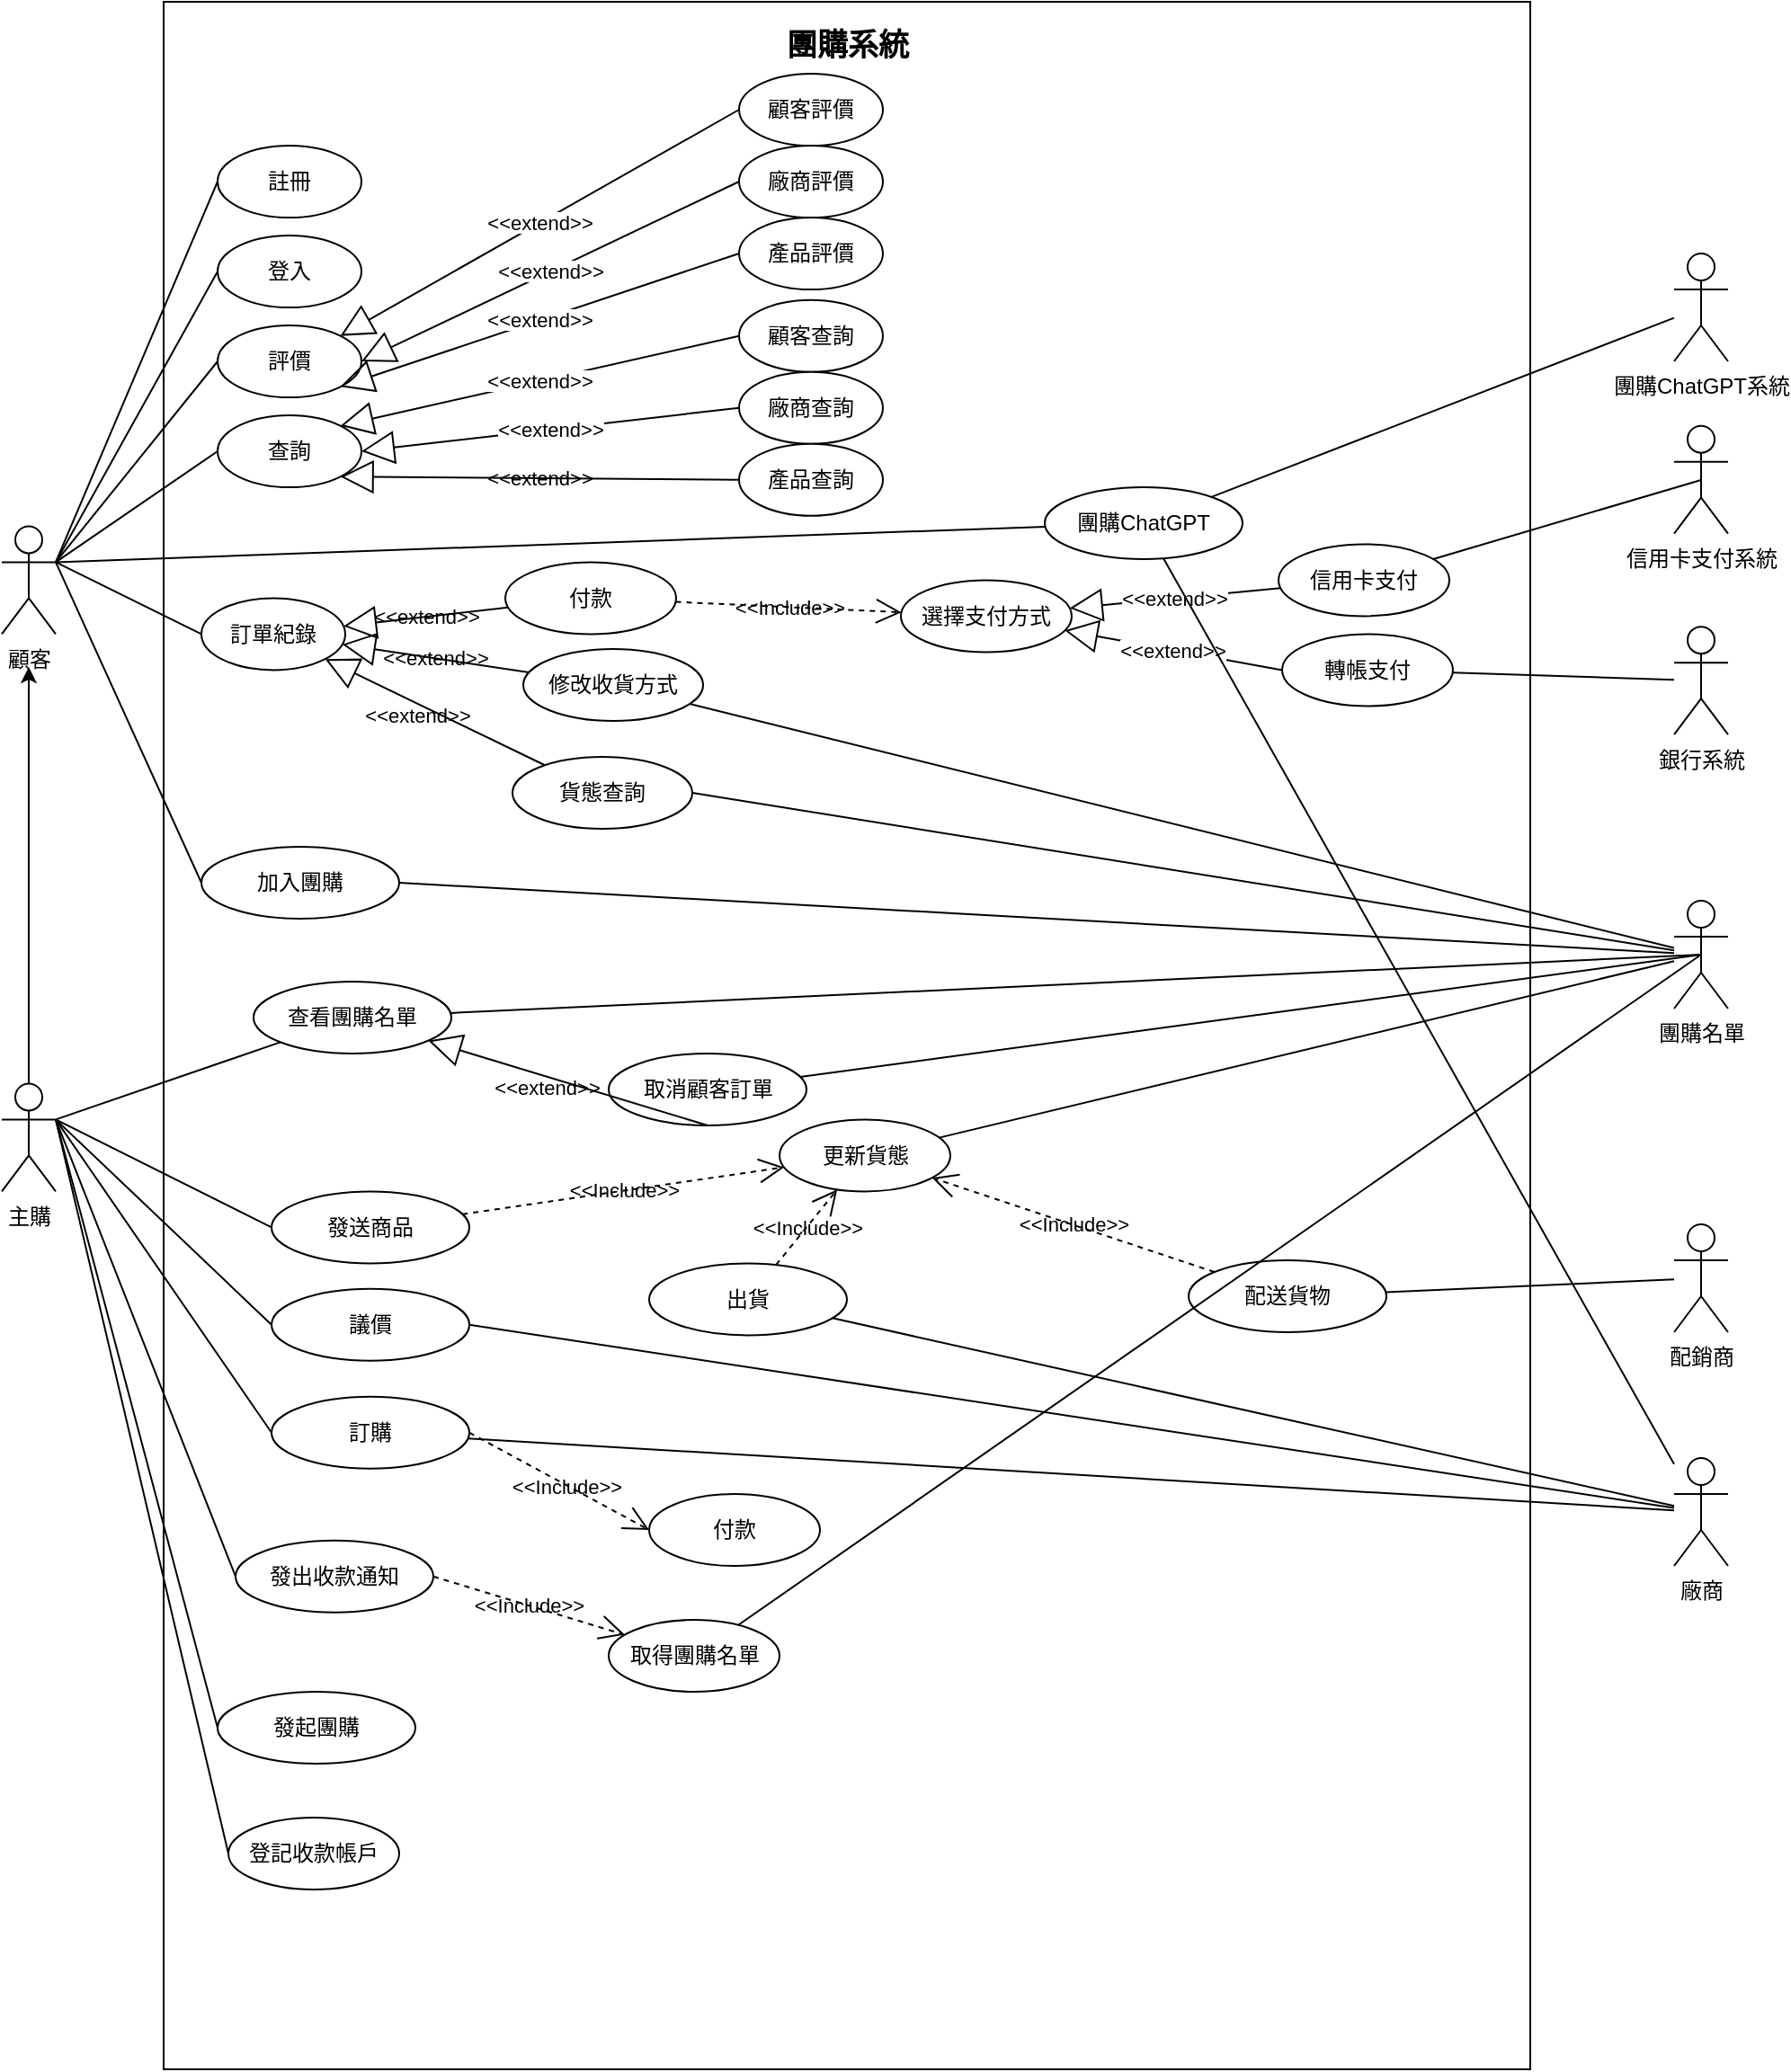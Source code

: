 <mxfile version="22.0.2" type="github">
  <diagram name="第 1 页" id="-ltAU7qZAbOefrUTDTnM">
    <mxGraphModel dx="695" dy="691" grid="1" gridSize="10" guides="1" tooltips="1" connect="1" arrows="1" fold="1" page="1" pageScale="1" pageWidth="827" pageHeight="1169" background="#FFFFFF" math="0" shadow="0">
      <root>
        <mxCell id="0" />
        <mxCell id="1" parent="0" />
        <mxCell id="23oSz3EyL7wXVmBEdO4Q-10" value="" style="rounded=0;whiteSpace=wrap;html=1;fillColor=none;" vertex="1" parent="1">
          <mxGeometry x="120" width="760" height="1150" as="geometry" />
        </mxCell>
        <mxCell id="TU4aSk22JaYozT5Npltr-1" value="顧客" style="shape=umlActor;verticalLabelPosition=bottom;verticalAlign=top;html=1;outlineConnect=0;labelBackgroundColor=none;rounded=1;" parent="1" vertex="1">
          <mxGeometry x="30" y="291.72" width="30" height="60" as="geometry" />
        </mxCell>
        <mxCell id="TU4aSk22JaYozT5Npltr-35" style="edgeStyle=orthogonalEdgeStyle;rounded=1;orthogonalLoop=1;jettySize=auto;html=1;labelBackgroundColor=none;fontColor=default;" parent="1" source="TU4aSk22JaYozT5Npltr-4" edge="1">
          <mxGeometry relative="1" as="geometry">
            <mxPoint x="45" y="370" as="targetPoint" />
          </mxGeometry>
        </mxCell>
        <mxCell id="TU4aSk22JaYozT5Npltr-4" value="主購" style="shape=umlActor;verticalLabelPosition=bottom;verticalAlign=top;html=1;outlineConnect=0;labelBackgroundColor=none;rounded=1;" parent="1" vertex="1">
          <mxGeometry x="30" y="601.72" width="30" height="60" as="geometry" />
        </mxCell>
        <mxCell id="TU4aSk22JaYozT5Npltr-7" value="廠商" style="shape=umlActor;verticalLabelPosition=bottom;verticalAlign=top;html=1;outlineConnect=0;labelBackgroundColor=none;rounded=1;" parent="1" vertex="1">
          <mxGeometry x="960" y="810" width="30" height="60" as="geometry" />
        </mxCell>
        <mxCell id="TU4aSk22JaYozT5Npltr-9" value="配銷商" style="shape=umlActor;verticalLabelPosition=bottom;verticalAlign=top;html=1;outlineConnect=0;labelBackgroundColor=none;rounded=1;" parent="1" vertex="1">
          <mxGeometry x="960" y="680" width="30" height="60" as="geometry" />
        </mxCell>
        <mxCell id="TU4aSk22JaYozT5Npltr-10" value="團購ChatGPT系統" style="shape=umlActor;verticalLabelPosition=bottom;verticalAlign=top;html=1;outlineConnect=0;labelBackgroundColor=none;rounded=1;" parent="1" vertex="1">
          <mxGeometry x="960" y="140" width="30" height="60" as="geometry" />
        </mxCell>
        <mxCell id="TU4aSk22JaYozT5Npltr-18" value="評價" style="ellipse;whiteSpace=wrap;html=1;labelBackgroundColor=none;rounded=1;" parent="1" vertex="1">
          <mxGeometry x="150" y="180" width="80" height="40" as="geometry" />
        </mxCell>
        <mxCell id="TU4aSk22JaYozT5Npltr-19" value="顧客評價" style="ellipse;whiteSpace=wrap;html=1;labelBackgroundColor=none;rounded=1;" parent="1" vertex="1">
          <mxGeometry x="440" y="40" width="80" height="40" as="geometry" />
        </mxCell>
        <mxCell id="TU4aSk22JaYozT5Npltr-20" value="廠商評價" style="ellipse;whiteSpace=wrap;html=1;labelBackgroundColor=none;rounded=1;" parent="1" vertex="1">
          <mxGeometry x="440" y="80" width="80" height="40" as="geometry" />
        </mxCell>
        <mxCell id="TU4aSk22JaYozT5Npltr-21" value="產品評價" style="ellipse;whiteSpace=wrap;html=1;labelBackgroundColor=none;rounded=1;" parent="1" vertex="1">
          <mxGeometry x="440" y="120" width="80" height="40" as="geometry" />
        </mxCell>
        <mxCell id="TU4aSk22JaYozT5Npltr-28" value="&lt;span style=&quot;color: rgb(0, 0, 0); font-family: Helvetica; font-size: 11px; font-style: normal; font-variant-ligatures: normal; font-variant-caps: normal; font-weight: 400; letter-spacing: normal; orphans: 2; text-align: center; text-indent: 0px; text-transform: none; widows: 2; word-spacing: 0px; -webkit-text-stroke-width: 0px; background-color: rgb(255, 255, 255); text-decoration-thickness: initial; text-decoration-style: initial; text-decoration-color: initial; float: none; display: inline !important;&quot;&gt;&amp;lt;&amp;lt;extend&amp;gt;&amp;gt;&lt;/span&gt;" style="endArrow=block;endSize=16;endFill=0;html=1;rounded=1;exitX=0;exitY=0.5;exitDx=0;exitDy=0;entryX=1;entryY=0;entryDx=0;entryDy=0;labelBackgroundColor=none;fontColor=default;" parent="1" source="TU4aSk22JaYozT5Npltr-19" target="TU4aSk22JaYozT5Npltr-18" edge="1">
          <mxGeometry width="160" relative="1" as="geometry">
            <mxPoint x="380" y="405.86" as="sourcePoint" />
            <mxPoint x="540" y="405.86" as="targetPoint" />
          </mxGeometry>
        </mxCell>
        <mxCell id="TU4aSk22JaYozT5Npltr-29" value="&lt;span style=&quot;color: rgb(0, 0, 0); font-family: Helvetica; font-size: 11px; font-style: normal; font-variant-ligatures: normal; font-variant-caps: normal; font-weight: 400; letter-spacing: normal; orphans: 2; text-align: center; text-indent: 0px; text-transform: none; widows: 2; word-spacing: 0px; -webkit-text-stroke-width: 0px; background-color: rgb(255, 255, 255); text-decoration-thickness: initial; text-decoration-style: initial; text-decoration-color: initial; float: none; display: inline !important;&quot;&gt;&amp;lt;&amp;lt;extend&amp;gt;&amp;gt;&lt;/span&gt;" style="endArrow=block;endSize=16;endFill=0;html=1;rounded=1;exitX=0;exitY=0.5;exitDx=0;exitDy=0;entryX=1;entryY=0.5;entryDx=0;entryDy=0;labelBackgroundColor=none;fontColor=default;" parent="1" source="TU4aSk22JaYozT5Npltr-20" target="TU4aSk22JaYozT5Npltr-18" edge="1">
          <mxGeometry width="160" relative="1" as="geometry">
            <mxPoint x="380" y="405.86" as="sourcePoint" />
            <mxPoint x="540" y="405.86" as="targetPoint" />
          </mxGeometry>
        </mxCell>
        <mxCell id="TU4aSk22JaYozT5Npltr-30" value="&lt;span style=&quot;color: rgb(0, 0, 0); font-family: Helvetica; font-size: 11px; font-style: normal; font-variant-ligatures: normal; font-variant-caps: normal; font-weight: 400; letter-spacing: normal; orphans: 2; text-align: center; text-indent: 0px; text-transform: none; widows: 2; word-spacing: 0px; -webkit-text-stroke-width: 0px; background-color: rgb(255, 255, 255); text-decoration-thickness: initial; text-decoration-style: initial; text-decoration-color: initial; float: none; display: inline !important;&quot;&gt;&amp;lt;&amp;lt;extend&amp;gt;&amp;gt;&lt;/span&gt;" style="endArrow=block;endSize=16;endFill=0;html=1;rounded=1;exitX=0;exitY=0.5;exitDx=0;exitDy=0;entryX=1;entryY=1;entryDx=0;entryDy=0;labelBackgroundColor=none;fontColor=default;" parent="1" source="TU4aSk22JaYozT5Npltr-21" target="TU4aSk22JaYozT5Npltr-18" edge="1">
          <mxGeometry width="160" relative="1" as="geometry">
            <mxPoint x="380" y="405.86" as="sourcePoint" />
            <mxPoint x="540" y="405.86" as="targetPoint" />
          </mxGeometry>
        </mxCell>
        <mxCell id="TU4aSk22JaYozT5Npltr-36" value="" style="endArrow=none;html=1;rounded=1;entryX=0;entryY=0.5;entryDx=0;entryDy=0;exitX=1;exitY=0.333;exitDx=0;exitDy=0;exitPerimeter=0;labelBackgroundColor=none;fontColor=default;" parent="1" source="TU4aSk22JaYozT5Npltr-1" target="TU4aSk22JaYozT5Npltr-18" edge="1">
          <mxGeometry width="50" height="50" relative="1" as="geometry">
            <mxPoint x="140" y="315.86" as="sourcePoint" />
            <mxPoint x="470" y="295.86" as="targetPoint" />
          </mxGeometry>
        </mxCell>
        <mxCell id="TU4aSk22JaYozT5Npltr-38" value="註冊" style="ellipse;whiteSpace=wrap;html=1;labelBackgroundColor=none;rounded=1;" parent="1" vertex="1">
          <mxGeometry x="150" y="80.0" width="80" height="40" as="geometry" />
        </mxCell>
        <mxCell id="TU4aSk22JaYozT5Npltr-39" value="登入" style="ellipse;whiteSpace=wrap;html=1;labelBackgroundColor=none;rounded=1;" parent="1" vertex="1">
          <mxGeometry x="150" y="130" width="80" height="40" as="geometry" />
        </mxCell>
        <mxCell id="TU4aSk22JaYozT5Npltr-40" value="" style="endArrow=none;html=1;rounded=1;entryX=0;entryY=0.5;entryDx=0;entryDy=0;exitX=1;exitY=0.333;exitDx=0;exitDy=0;exitPerimeter=0;labelBackgroundColor=none;fontColor=default;" parent="1" source="TU4aSk22JaYozT5Npltr-1" target="TU4aSk22JaYozT5Npltr-39" edge="1">
          <mxGeometry width="50" height="50" relative="1" as="geometry">
            <mxPoint x="420" y="305.86" as="sourcePoint" />
            <mxPoint x="470" y="255.86" as="targetPoint" />
          </mxGeometry>
        </mxCell>
        <mxCell id="TU4aSk22JaYozT5Npltr-41" value="" style="endArrow=none;html=1;rounded=1;entryX=0;entryY=0.5;entryDx=0;entryDy=0;labelBackgroundColor=none;fontColor=default;" parent="1" target="TU4aSk22JaYozT5Npltr-38" edge="1">
          <mxGeometry width="50" height="50" relative="1" as="geometry">
            <mxPoint x="60" y="311.72" as="sourcePoint" />
            <mxPoint x="81.716" y="225.862" as="targetPoint" />
          </mxGeometry>
        </mxCell>
        <mxCell id="TU4aSk22JaYozT5Npltr-43" value="查詢" style="ellipse;whiteSpace=wrap;html=1;labelBackgroundColor=none;rounded=1;" parent="1" vertex="1">
          <mxGeometry x="150" y="230" width="80" height="40" as="geometry" />
        </mxCell>
        <mxCell id="TU4aSk22JaYozT5Npltr-44" value="顧客查詢" style="ellipse;whiteSpace=wrap;html=1;labelBackgroundColor=none;rounded=1;" parent="1" vertex="1">
          <mxGeometry x="440" y="165.86" width="80" height="40" as="geometry" />
        </mxCell>
        <mxCell id="TU4aSk22JaYozT5Npltr-45" value="廠商查詢" style="ellipse;whiteSpace=wrap;html=1;labelBackgroundColor=none;rounded=1;" parent="1" vertex="1">
          <mxGeometry x="440" y="205.86" width="80" height="40" as="geometry" />
        </mxCell>
        <mxCell id="TU4aSk22JaYozT5Npltr-46" value="產品查詢" style="ellipse;whiteSpace=wrap;html=1;labelBackgroundColor=none;rounded=1;" parent="1" vertex="1">
          <mxGeometry x="440" y="245.86" width="80" height="40" as="geometry" />
        </mxCell>
        <mxCell id="TU4aSk22JaYozT5Npltr-47" value="&lt;span style=&quot;color: rgb(0, 0, 0); font-family: Helvetica; font-size: 11px; font-style: normal; font-variant-ligatures: normal; font-variant-caps: normal; font-weight: 400; letter-spacing: normal; orphans: 2; text-align: center; text-indent: 0px; text-transform: none; widows: 2; word-spacing: 0px; -webkit-text-stroke-width: 0px; background-color: rgb(255, 255, 255); text-decoration-thickness: initial; text-decoration-style: initial; text-decoration-color: initial; float: none; display: inline !important;&quot;&gt;&amp;lt;&amp;lt;extend&amp;gt;&amp;gt;&lt;/span&gt;" style="endArrow=block;endSize=16;endFill=0;html=1;rounded=1;exitX=0;exitY=0.5;exitDx=0;exitDy=0;entryX=1;entryY=0;entryDx=0;entryDy=0;labelBackgroundColor=none;fontColor=default;" parent="1" source="TU4aSk22JaYozT5Npltr-44" target="TU4aSk22JaYozT5Npltr-43" edge="1">
          <mxGeometry width="160" relative="1" as="geometry">
            <mxPoint x="390" y="555.86" as="sourcePoint" />
            <mxPoint x="550" y="555.86" as="targetPoint" />
          </mxGeometry>
        </mxCell>
        <mxCell id="TU4aSk22JaYozT5Npltr-48" value="&lt;span style=&quot;color: rgb(0, 0, 0); font-family: Helvetica; font-size: 11px; font-style: normal; font-variant-ligatures: normal; font-variant-caps: normal; font-weight: 400; letter-spacing: normal; orphans: 2; text-align: center; text-indent: 0px; text-transform: none; widows: 2; word-spacing: 0px; -webkit-text-stroke-width: 0px; background-color: rgb(255, 255, 255); text-decoration-thickness: initial; text-decoration-style: initial; text-decoration-color: initial; float: none; display: inline !important;&quot;&gt;&amp;lt;&amp;lt;extend&amp;gt;&amp;gt;&lt;/span&gt;" style="endArrow=block;endSize=16;endFill=0;html=1;rounded=1;exitX=0;exitY=0.5;exitDx=0;exitDy=0;entryX=1;entryY=0.5;entryDx=0;entryDy=0;labelBackgroundColor=none;fontColor=default;" parent="1" source="TU4aSk22JaYozT5Npltr-45" target="TU4aSk22JaYozT5Npltr-43" edge="1">
          <mxGeometry width="160" relative="1" as="geometry">
            <mxPoint x="390" y="555.86" as="sourcePoint" />
            <mxPoint x="550" y="555.86" as="targetPoint" />
          </mxGeometry>
        </mxCell>
        <mxCell id="TU4aSk22JaYozT5Npltr-49" value="&amp;lt;&amp;lt;extend&amp;gt;&amp;gt;" style="endArrow=block;endSize=16;endFill=0;html=1;rounded=1;exitX=0;exitY=0.5;exitDx=0;exitDy=0;entryX=1;entryY=1;entryDx=0;entryDy=0;labelBackgroundColor=none;fontColor=default;" parent="1" source="TU4aSk22JaYozT5Npltr-46" target="TU4aSk22JaYozT5Npltr-43" edge="1">
          <mxGeometry width="160" relative="1" as="geometry">
            <mxPoint x="390" y="555.86" as="sourcePoint" />
            <mxPoint x="550" y="555.86" as="targetPoint" />
          </mxGeometry>
        </mxCell>
        <mxCell id="TU4aSk22JaYozT5Npltr-51" value="" style="endArrow=none;html=1;rounded=1;entryX=1;entryY=0.333;entryDx=0;entryDy=0;entryPerimeter=0;exitX=0;exitY=0.5;exitDx=0;exitDy=0;labelBackgroundColor=none;fontColor=default;" parent="1" source="TU4aSk22JaYozT5Npltr-43" target="TU4aSk22JaYozT5Npltr-1" edge="1">
          <mxGeometry width="50" height="50" relative="1" as="geometry">
            <mxPoint x="420" y="405.86" as="sourcePoint" />
            <mxPoint x="470" y="355.86" as="targetPoint" />
          </mxGeometry>
        </mxCell>
        <mxCell id="TU4aSk22JaYozT5Npltr-55" value="加入團購" style="ellipse;whiteSpace=wrap;html=1;labelBackgroundColor=none;rounded=1;" parent="1" vertex="1">
          <mxGeometry x="141" y="470" width="110" height="40" as="geometry" />
        </mxCell>
        <mxCell id="TU4aSk22JaYozT5Npltr-63" value="" style="endArrow=none;html=1;rounded=1;entryX=1;entryY=0.333;entryDx=0;entryDy=0;entryPerimeter=0;exitX=0;exitY=0.5;exitDx=0;exitDy=0;labelBackgroundColor=none;fontColor=default;" parent="1" source="TU4aSk22JaYozT5Npltr-55" target="TU4aSk22JaYozT5Npltr-1" edge="1">
          <mxGeometry width="50" height="50" relative="1" as="geometry">
            <mxPoint x="430" y="535.86" as="sourcePoint" />
            <mxPoint x="480" y="485.86" as="targetPoint" />
          </mxGeometry>
        </mxCell>
        <mxCell id="TU4aSk22JaYozT5Npltr-65" value="發出收款通知" style="ellipse;whiteSpace=wrap;html=1;labelBackgroundColor=none;rounded=1;" parent="1" vertex="1">
          <mxGeometry x="160" y="855.86" width="110" height="40" as="geometry" />
        </mxCell>
        <mxCell id="TU4aSk22JaYozT5Npltr-67" value="" style="endArrow=none;html=1;rounded=1;entryX=0;entryY=0.5;entryDx=0;entryDy=0;exitX=1;exitY=0.333;exitDx=0;exitDy=0;exitPerimeter=0;labelBackgroundColor=none;fontColor=default;" parent="1" source="TU4aSk22JaYozT5Npltr-4" target="TU4aSk22JaYozT5Npltr-65" edge="1">
          <mxGeometry width="50" height="50" relative="1" as="geometry">
            <mxPoint x="430" y="565.86" as="sourcePoint" />
            <mxPoint x="480" y="515.86" as="targetPoint" />
          </mxGeometry>
        </mxCell>
        <mxCell id="TU4aSk22JaYozT5Npltr-68" value="取得團購名單" style="ellipse;whiteSpace=wrap;html=1;labelBackgroundColor=none;rounded=1;" parent="1" vertex="1">
          <mxGeometry x="367.5" y="900" width="95" height="40" as="geometry" />
        </mxCell>
        <mxCell id="TU4aSk22JaYozT5Npltr-69" value="&amp;lt;&amp;lt;Include&amp;gt;&amp;gt;" style="endArrow=open;endSize=12;dashed=1;html=1;rounded=1;exitX=1;exitY=0.5;exitDx=0;exitDy=0;labelBackgroundColor=none;fontColor=default;" parent="1" source="TU4aSk22JaYozT5Npltr-65" target="TU4aSk22JaYozT5Npltr-68" edge="1">
          <mxGeometry width="160" relative="1" as="geometry">
            <mxPoint x="241" y="660.86" as="sourcePoint" />
            <mxPoint x="461" y="660.5" as="targetPoint" />
          </mxGeometry>
        </mxCell>
        <mxCell id="TU4aSk22JaYozT5Npltr-70" value="發起團購" style="ellipse;whiteSpace=wrap;html=1;labelBackgroundColor=none;rounded=1;" parent="1" vertex="1">
          <mxGeometry x="150" y="940" width="110" height="40" as="geometry" />
        </mxCell>
        <mxCell id="TU4aSk22JaYozT5Npltr-71" value="" style="endArrow=none;html=1;rounded=1;entryX=0;entryY=0.5;entryDx=0;entryDy=0;exitX=1;exitY=0.333;exitDx=0;exitDy=0;exitPerimeter=0;labelBackgroundColor=none;fontColor=default;" parent="1" source="TU4aSk22JaYozT5Npltr-4" target="TU4aSk22JaYozT5Npltr-70" edge="1">
          <mxGeometry width="50" height="50" relative="1" as="geometry">
            <mxPoint x="410" y="585.86" as="sourcePoint" />
            <mxPoint x="460" y="535.86" as="targetPoint" />
          </mxGeometry>
        </mxCell>
        <mxCell id="TU4aSk22JaYozT5Npltr-72" value="議價" style="ellipse;whiteSpace=wrap;html=1;labelBackgroundColor=none;rounded=1;" parent="1" vertex="1">
          <mxGeometry x="180" y="715.86" width="110" height="40" as="geometry" />
        </mxCell>
        <mxCell id="TU4aSk22JaYozT5Npltr-73" value="" style="endArrow=none;html=1;rounded=1;entryX=1;entryY=0.333;entryDx=0;entryDy=0;entryPerimeter=0;exitX=0;exitY=0.5;exitDx=0;exitDy=0;labelBackgroundColor=none;fontColor=default;" parent="1" source="TU4aSk22JaYozT5Npltr-72" target="TU4aSk22JaYozT5Npltr-4" edge="1">
          <mxGeometry width="50" height="50" relative="1" as="geometry">
            <mxPoint x="410" y="735.86" as="sourcePoint" />
            <mxPoint x="460" y="685.86" as="targetPoint" />
          </mxGeometry>
        </mxCell>
        <mxCell id="TU4aSk22JaYozT5Npltr-75" value="訂購" style="ellipse;whiteSpace=wrap;html=1;labelBackgroundColor=none;rounded=1;" parent="1" vertex="1">
          <mxGeometry x="180" y="775.86" width="110" height="40" as="geometry" />
        </mxCell>
        <mxCell id="TU4aSk22JaYozT5Npltr-76" value="" style="endArrow=none;html=1;rounded=1;exitX=0;exitY=0.5;exitDx=0;exitDy=0;entryX=1;entryY=0.333;entryDx=0;entryDy=0;entryPerimeter=0;labelBackgroundColor=none;fontColor=default;" parent="1" source="TU4aSk22JaYozT5Npltr-75" target="TU4aSk22JaYozT5Npltr-4" edge="1">
          <mxGeometry width="50" height="50" relative="1" as="geometry">
            <mxPoint x="410" y="725.86" as="sourcePoint" />
            <mxPoint x="60" y="625.86" as="targetPoint" />
          </mxGeometry>
        </mxCell>
        <mxCell id="TU4aSk22JaYozT5Npltr-77" value="付款" style="ellipse;whiteSpace=wrap;html=1;labelBackgroundColor=none;rounded=1;" parent="1" vertex="1">
          <mxGeometry x="390" y="830" width="95" height="40" as="geometry" />
        </mxCell>
        <mxCell id="TU4aSk22JaYozT5Npltr-78" value="&amp;lt;&amp;lt;Include&amp;gt;&amp;gt;" style="endArrow=open;endSize=12;dashed=1;html=1;rounded=1;entryX=0;entryY=0.5;entryDx=0;entryDy=0;exitX=1;exitY=0.5;exitDx=0;exitDy=0;labelBackgroundColor=none;fontColor=default;" parent="1" source="TU4aSk22JaYozT5Npltr-75" target="TU4aSk22JaYozT5Npltr-77" edge="1">
          <mxGeometry x="0.088" y="-1" width="160" relative="1" as="geometry">
            <mxPoint x="240" y="795.86" as="sourcePoint" />
            <mxPoint x="455" y="784.5" as="targetPoint" />
            <mxPoint as="offset" />
          </mxGeometry>
        </mxCell>
        <mxCell id="TU4aSk22JaYozT5Npltr-84" value="登記收款帳戶" style="ellipse;whiteSpace=wrap;html=1;labelBackgroundColor=none;rounded=1;" parent="1" vertex="1">
          <mxGeometry x="156" y="1010" width="95" height="40" as="geometry" />
        </mxCell>
        <mxCell id="TU4aSk22JaYozT5Npltr-86" value="選擇支付方式" style="ellipse;whiteSpace=wrap;html=1;labelBackgroundColor=none;rounded=1;" parent="1" vertex="1">
          <mxGeometry x="530" y="321.72" width="95" height="40" as="geometry" />
        </mxCell>
        <mxCell id="TU4aSk22JaYozT5Npltr-87" value="&amp;lt;&amp;lt;Include&amp;gt;&amp;gt;" style="endArrow=open;endSize=12;dashed=1;html=1;rounded=1;labelBackgroundColor=none;fontColor=default;" parent="1" source="TU4aSk22JaYozT5Npltr-97" target="TU4aSk22JaYozT5Npltr-86" edge="1">
          <mxGeometry width="160" relative="1" as="geometry">
            <mxPoint x="260" y="655.86" as="sourcePoint" />
            <mxPoint x="489" y="690.36" as="targetPoint" />
          </mxGeometry>
        </mxCell>
        <mxCell id="TU4aSk22JaYozT5Npltr-88" value="信用卡支付" style="ellipse;whiteSpace=wrap;html=1;labelBackgroundColor=none;rounded=1;" parent="1" vertex="1">
          <mxGeometry x="740" y="301.72" width="95" height="40" as="geometry" />
        </mxCell>
        <mxCell id="TU4aSk22JaYozT5Npltr-91" value="&lt;span style=&quot;color: rgb(0, 0, 0); font-family: Helvetica; font-size: 11px; font-style: normal; font-variant-ligatures: normal; font-variant-caps: normal; font-weight: 400; letter-spacing: normal; orphans: 2; text-align: center; text-indent: 0px; text-transform: none; widows: 2; word-spacing: 0px; -webkit-text-stroke-width: 0px; background-color: rgb(255, 255, 255); text-decoration-thickness: initial; text-decoration-style: initial; text-decoration-color: initial; float: none; display: inline !important;&quot;&gt;&amp;lt;&amp;lt;extend&amp;gt;&amp;gt;&lt;/span&gt;" style="endArrow=block;endSize=16;endFill=0;html=1;rounded=1;labelBackgroundColor=none;fontColor=default;" parent="1" source="TU4aSk22JaYozT5Npltr-88" target="TU4aSk22JaYozT5Npltr-86" edge="1">
          <mxGeometry x="0.001" width="160" relative="1" as="geometry">
            <mxPoint x="622" y="429.86" as="sourcePoint" />
            <mxPoint x="480" y="525.86" as="targetPoint" />
            <mxPoint as="offset" />
          </mxGeometry>
        </mxCell>
        <mxCell id="TU4aSk22JaYozT5Npltr-92" value="轉帳支付" style="ellipse;whiteSpace=wrap;html=1;labelBackgroundColor=none;rounded=1;" parent="1" vertex="1">
          <mxGeometry x="742" y="351.72" width="95" height="40" as="geometry" />
        </mxCell>
        <mxCell id="TU4aSk22JaYozT5Npltr-93" value="&lt;span style=&quot;color: rgb(0, 0, 0); font-family: Helvetica; font-size: 11px; font-style: normal; font-variant-ligatures: normal; font-variant-caps: normal; font-weight: 400; letter-spacing: normal; orphans: 2; text-align: center; text-indent: 0px; text-transform: none; widows: 2; word-spacing: 0px; -webkit-text-stroke-width: 0px; background-color: rgb(255, 255, 255); text-decoration-thickness: initial; text-decoration-style: initial; text-decoration-color: initial; float: none; display: inline !important;&quot;&gt;&amp;lt;&amp;lt;extend&amp;gt;&amp;gt;&lt;br&gt;&lt;/span&gt;" style="endArrow=block;endSize=16;endFill=0;html=1;rounded=1;exitX=0;exitY=0.5;exitDx=0;exitDy=0;labelBackgroundColor=none;fontColor=default;" parent="1" source="TU4aSk22JaYozT5Npltr-92" target="TU4aSk22JaYozT5Npltr-86" edge="1">
          <mxGeometry x="-0.001" width="160" relative="1" as="geometry">
            <mxPoint x="629" y="489.86" as="sourcePoint" />
            <mxPoint x="460" y="715.86" as="targetPoint" />
            <mxPoint as="offset" />
          </mxGeometry>
        </mxCell>
        <mxCell id="TU4aSk22JaYozT5Npltr-97" value="付款" style="ellipse;whiteSpace=wrap;html=1;labelBackgroundColor=none;rounded=1;" parent="1" vertex="1">
          <mxGeometry x="310" y="311.72" width="95" height="40" as="geometry" />
        </mxCell>
        <mxCell id="TU4aSk22JaYozT5Npltr-100" value="" style="endArrow=none;html=1;rounded=1;labelBackgroundColor=none;fontColor=default;" parent="1" source="TU4aSk22JaYozT5Npltr-75" target="TU4aSk22JaYozT5Npltr-7" edge="1">
          <mxGeometry width="50" height="50" relative="1" as="geometry">
            <mxPoint x="300" y="745.86" as="sourcePoint" />
            <mxPoint x="670" y="735.86" as="targetPoint" />
          </mxGeometry>
        </mxCell>
        <mxCell id="TU4aSk22JaYozT5Npltr-102" value="出貨" style="ellipse;whiteSpace=wrap;html=1;labelBackgroundColor=none;rounded=1;" parent="1" vertex="1">
          <mxGeometry x="390" y="701.72" width="110" height="40" as="geometry" />
        </mxCell>
        <mxCell id="TU4aSk22JaYozT5Npltr-103" value="" style="endArrow=none;html=1;rounded=1;exitX=1;exitY=0.5;exitDx=0;exitDy=0;labelBackgroundColor=none;fontColor=default;" parent="1" target="TU4aSk22JaYozT5Npltr-7" edge="1">
          <mxGeometry width="50" height="50" relative="1" as="geometry">
            <mxPoint x="290" y="735.86" as="sourcePoint" />
            <mxPoint x="670" y="705.86" as="targetPoint" />
          </mxGeometry>
        </mxCell>
        <mxCell id="TU4aSk22JaYozT5Npltr-104" value="" style="endArrow=none;html=1;rounded=1;labelBackgroundColor=none;fontColor=default;" parent="1" source="TU4aSk22JaYozT5Npltr-102" target="TU4aSk22JaYozT5Npltr-7" edge="1">
          <mxGeometry width="50" height="50" relative="1" as="geometry">
            <mxPoint x="300" y="745.86" as="sourcePoint" />
            <mxPoint x="680" y="715.86" as="targetPoint" />
          </mxGeometry>
        </mxCell>
        <mxCell id="TU4aSk22JaYozT5Npltr-105" value="配送貨物" style="ellipse;whiteSpace=wrap;html=1;labelBackgroundColor=none;rounded=1;" parent="1" vertex="1">
          <mxGeometry x="690" y="700" width="110" height="40" as="geometry" />
        </mxCell>
        <mxCell id="TU4aSk22JaYozT5Npltr-106" value="" style="endArrow=none;html=1;rounded=1;labelBackgroundColor=none;fontColor=default;" parent="1" source="TU4aSk22JaYozT5Npltr-105" target="TU4aSk22JaYozT5Npltr-9" edge="1">
          <mxGeometry width="50" height="50" relative="1" as="geometry">
            <mxPoint x="400" y="960" as="sourcePoint" />
            <mxPoint x="770" y="920" as="targetPoint" />
          </mxGeometry>
        </mxCell>
        <mxCell id="TU4aSk22JaYozT5Npltr-108" value="發送商品" style="ellipse;whiteSpace=wrap;html=1;labelBackgroundColor=none;rounded=1;" parent="1" vertex="1">
          <mxGeometry x="180" y="661.72" width="110" height="40" as="geometry" />
        </mxCell>
        <mxCell id="TU4aSk22JaYozT5Npltr-109" value="" style="endArrow=none;html=1;rounded=1;entryX=1;entryY=0.333;entryDx=0;entryDy=0;entryPerimeter=0;exitX=0;exitY=0.5;exitDx=0;exitDy=0;labelBackgroundColor=none;fontColor=default;" parent="1" source="TU4aSk22JaYozT5Npltr-108" target="TU4aSk22JaYozT5Npltr-4" edge="1">
          <mxGeometry width="50" height="50" relative="1" as="geometry">
            <mxPoint x="140" y="555.86" as="sourcePoint" />
            <mxPoint x="70" y="631.86" as="targetPoint" />
          </mxGeometry>
        </mxCell>
        <mxCell id="TU4aSk22JaYozT5Npltr-113" value="取消顧客訂單" style="ellipse;whiteSpace=wrap;html=1;labelBackgroundColor=none;rounded=1;" parent="1" vertex="1">
          <mxGeometry x="367.5" y="585" width="110" height="40" as="geometry" />
        </mxCell>
        <mxCell id="TU4aSk22JaYozT5Npltr-115" value="訂單紀錄" style="ellipse;whiteSpace=wrap;html=1;labelBackgroundColor=none;rounded=1;" parent="1" vertex="1">
          <mxGeometry x="141" y="331.72" width="80" height="40" as="geometry" />
        </mxCell>
        <mxCell id="TU4aSk22JaYozT5Npltr-117" value="" style="endArrow=none;html=1;rounded=1;exitX=0;exitY=0.5;exitDx=0;exitDy=0;entryX=1;entryY=0.333;entryDx=0;entryDy=0;entryPerimeter=0;labelBackgroundColor=none;fontColor=default;" parent="1" source="TU4aSk22JaYozT5Npltr-115" target="TU4aSk22JaYozT5Npltr-1" edge="1">
          <mxGeometry width="50" height="50" relative="1" as="geometry">
            <mxPoint x="160" y="355.86" as="sourcePoint" />
            <mxPoint x="60" y="315.86" as="targetPoint" />
          </mxGeometry>
        </mxCell>
        <mxCell id="TU4aSk22JaYozT5Npltr-118" value="貨態查詢" style="ellipse;whiteSpace=wrap;html=1;labelBackgroundColor=none;rounded=1;" parent="1" vertex="1">
          <mxGeometry x="314" y="420" width="100" height="40" as="geometry" />
        </mxCell>
        <mxCell id="TU4aSk22JaYozT5Npltr-119" value="&amp;lt;&amp;lt;extend&amp;gt;&amp;gt;" style="endArrow=block;endSize=16;endFill=0;html=1;rounded=1;labelBackgroundColor=none;fontColor=default;" parent="1" source="TU4aSk22JaYozT5Npltr-118" target="TU4aSk22JaYozT5Npltr-115" edge="1">
          <mxGeometry x="0.129" y="6" width="160" relative="1" as="geometry">
            <mxPoint x="480" y="395.86" as="sourcePoint" />
            <mxPoint x="228" y="369.86" as="targetPoint" />
            <mxPoint as="offset" />
          </mxGeometry>
        </mxCell>
        <mxCell id="TU4aSk22JaYozT5Npltr-124" value="" style="endArrow=none;html=1;rounded=1;entryX=1;entryY=0.5;entryDx=0;entryDy=0;labelBackgroundColor=none;fontColor=default;" parent="1" source="TU4aSk22JaYozT5Npltr-154" target="TU4aSk22JaYozT5Npltr-118" edge="1">
          <mxGeometry width="50" height="50" relative="1" as="geometry">
            <mxPoint x="643" y="330.86" as="sourcePoint" />
            <mxPoint x="550" y="320.86" as="targetPoint" />
          </mxGeometry>
        </mxCell>
        <mxCell id="TU4aSk22JaYozT5Npltr-125" value="更新貨態" style="ellipse;whiteSpace=wrap;html=1;labelBackgroundColor=none;rounded=1;" parent="1" vertex="1">
          <mxGeometry x="462.5" y="621.72" width="95" height="40" as="geometry" />
        </mxCell>
        <mxCell id="TU4aSk22JaYozT5Npltr-126" value="&amp;lt;&amp;lt;Include&amp;gt;&amp;gt;" style="endArrow=open;endSize=12;dashed=1;html=1;rounded=1;labelBackgroundColor=none;fontColor=default;" parent="1" source="TU4aSk22JaYozT5Npltr-102" target="TU4aSk22JaYozT5Npltr-125" edge="1">
          <mxGeometry width="160" relative="1" as="geometry">
            <mxPoint x="475" y="641.86" as="sourcePoint" />
            <mxPoint x="724" y="836.22" as="targetPoint" />
          </mxGeometry>
        </mxCell>
        <mxCell id="TU4aSk22JaYozT5Npltr-130" value="&amp;lt;&amp;lt;Include&amp;gt;&amp;gt;" style="endArrow=open;endSize=12;dashed=1;html=1;rounded=1;labelBackgroundColor=none;fontColor=default;" parent="1" source="TU4aSk22JaYozT5Npltr-108" target="TU4aSk22JaYozT5Npltr-125" edge="1">
          <mxGeometry width="160" relative="1" as="geometry">
            <mxPoint x="290" y="642" as="sourcePoint" />
            <mxPoint x="550" y="642" as="targetPoint" />
          </mxGeometry>
        </mxCell>
        <mxCell id="TU4aSk22JaYozT5Npltr-136" value="&amp;lt;&amp;lt;Include&amp;gt;&amp;gt;" style="endArrow=open;endSize=12;dashed=1;html=1;rounded=1;labelBackgroundColor=none;fontColor=default;" parent="1" source="TU4aSk22JaYozT5Npltr-105" target="TU4aSk22JaYozT5Npltr-125" edge="1">
          <mxGeometry width="160" relative="1" as="geometry">
            <mxPoint x="477" y="681" as="sourcePoint" />
            <mxPoint x="516" y="639" as="targetPoint" />
          </mxGeometry>
        </mxCell>
        <mxCell id="TU4aSk22JaYozT5Npltr-137" value="修改收貨方式" style="ellipse;whiteSpace=wrap;html=1;labelBackgroundColor=none;rounded=1;" parent="1" vertex="1">
          <mxGeometry x="320" y="360" width="100" height="40" as="geometry" />
        </mxCell>
        <mxCell id="TU4aSk22JaYozT5Npltr-138" value="&amp;lt;&amp;lt;extend&amp;gt;&amp;gt;" style="endArrow=block;endSize=16;endFill=0;html=1;rounded=1;labelBackgroundColor=none;fontColor=default;" parent="1" source="TU4aSk22JaYozT5Npltr-137" target="TU4aSk22JaYozT5Npltr-115" edge="1">
          <mxGeometry width="160" relative="1" as="geometry">
            <mxPoint x="355" y="360" as="sourcePoint" />
            <mxPoint x="243" y="332" as="targetPoint" />
          </mxGeometry>
        </mxCell>
        <mxCell id="TU4aSk22JaYozT5Npltr-140" value="" style="endArrow=none;html=1;rounded=1;labelBackgroundColor=none;fontColor=default;" parent="1" source="TU4aSk22JaYozT5Npltr-125" target="TU4aSk22JaYozT5Npltr-154" edge="1">
          <mxGeometry width="50" height="50" relative="1" as="geometry">
            <mxPoint x="140" y="556" as="sourcePoint" />
            <mxPoint x="70" y="632" as="targetPoint" />
          </mxGeometry>
        </mxCell>
        <mxCell id="TU4aSk22JaYozT5Npltr-149" value="&amp;lt;&amp;lt;extend&amp;gt;&amp;gt;" style="endArrow=block;endSize=16;endFill=0;html=1;rounded=1;labelBackgroundColor=none;fontColor=default;" parent="1" source="TU4aSk22JaYozT5Npltr-97" target="TU4aSk22JaYozT5Npltr-115" edge="1">
          <mxGeometry width="160" relative="1" as="geometry">
            <mxPoint x="359" y="414" as="sourcePoint" />
            <mxPoint x="248" y="433" as="targetPoint" />
          </mxGeometry>
        </mxCell>
        <mxCell id="TU4aSk22JaYozT5Npltr-150" value="信用卡支付系統" style="shape=umlActor;verticalLabelPosition=bottom;verticalAlign=top;html=1;outlineConnect=0;labelBackgroundColor=none;rounded=1;" parent="1" vertex="1">
          <mxGeometry x="960" y="235.86" width="30" height="60" as="geometry" />
        </mxCell>
        <mxCell id="TU4aSk22JaYozT5Npltr-151" value="銀行系統" style="shape=umlActor;verticalLabelPosition=bottom;verticalAlign=top;html=1;outlineConnect=0;labelBackgroundColor=none;rounded=1;" parent="1" vertex="1">
          <mxGeometry x="960" y="347.58" width="30" height="60" as="geometry" />
        </mxCell>
        <mxCell id="TU4aSk22JaYozT5Npltr-152" value="" style="endArrow=none;html=1;rounded=1;labelBackgroundColor=none;fontColor=default;" parent="1" source="TU4aSk22JaYozT5Npltr-151" target="TU4aSk22JaYozT5Npltr-92" edge="1">
          <mxGeometry width="50" height="50" relative="1" as="geometry">
            <mxPoint x="970" y="510" as="sourcePoint" />
            <mxPoint x="424" y="450" as="targetPoint" />
          </mxGeometry>
        </mxCell>
        <mxCell id="TU4aSk22JaYozT5Npltr-154" value="團購名單" style="shape=umlActor;verticalLabelPosition=bottom;verticalAlign=top;html=1;outlineConnect=0;labelBackgroundColor=none;rounded=1;" parent="1" vertex="1">
          <mxGeometry x="960" y="500" width="30" height="60" as="geometry" />
        </mxCell>
        <mxCell id="TU4aSk22JaYozT5Npltr-155" value="" style="endArrow=none;html=1;rounded=1;entryX=1;entryY=0.5;entryDx=0;entryDy=0;labelBackgroundColor=none;fontColor=default;" parent="1" source="TU4aSk22JaYozT5Npltr-154" target="TU4aSk22JaYozT5Npltr-55" edge="1">
          <mxGeometry width="50" height="50" relative="1" as="geometry">
            <mxPoint x="970" y="560" as="sourcePoint" />
            <mxPoint x="424" y="450" as="targetPoint" />
          </mxGeometry>
        </mxCell>
        <mxCell id="TU4aSk22JaYozT5Npltr-156" value="" style="endArrow=none;html=1;rounded=1;labelBackgroundColor=none;fontColor=default;" parent="1" source="TU4aSk22JaYozT5Npltr-154" target="TU4aSk22JaYozT5Npltr-137" edge="1">
          <mxGeometry width="50" height="50" relative="1" as="geometry">
            <mxPoint x="970" y="471" as="sourcePoint" />
            <mxPoint x="250" y="500" as="targetPoint" />
          </mxGeometry>
        </mxCell>
        <mxCell id="TU4aSk22JaYozT5Npltr-157" value="" style="endArrow=none;html=1;rounded=1;exitX=0.5;exitY=0.5;exitDx=0;exitDy=0;exitPerimeter=0;labelBackgroundColor=none;fontColor=default;" parent="1" source="TU4aSk22JaYozT5Npltr-154" target="TU4aSk22JaYozT5Npltr-158" edge="1">
          <mxGeometry width="50" height="50" relative="1" as="geometry">
            <mxPoint x="970" y="468" as="sourcePoint" />
            <mxPoint x="350" y="590" as="targetPoint" />
          </mxGeometry>
        </mxCell>
        <mxCell id="TU4aSk22JaYozT5Npltr-158" value="查看團購名單" style="ellipse;whiteSpace=wrap;html=1;labelBackgroundColor=none;rounded=1;" parent="1" vertex="1">
          <mxGeometry x="170" y="545" width="110" height="40" as="geometry" />
        </mxCell>
        <mxCell id="TU4aSk22JaYozT5Npltr-159" value="" style="endArrow=none;html=1;rounded=1;entryX=1;entryY=0.333;entryDx=0;entryDy=0;entryPerimeter=0;labelBackgroundColor=none;fontColor=default;" parent="1" source="TU4aSk22JaYozT5Npltr-158" target="TU4aSk22JaYozT5Npltr-4" edge="1">
          <mxGeometry width="50" height="50" relative="1" as="geometry">
            <mxPoint x="985" y="470" as="sourcePoint" />
            <mxPoint x="296" y="574" as="targetPoint" />
          </mxGeometry>
        </mxCell>
        <mxCell id="23oSz3EyL7wXVmBEdO4Q-1" value="團購ChatGPT" style="ellipse;whiteSpace=wrap;html=1;labelBackgroundColor=none;rounded=1;" vertex="1" parent="1">
          <mxGeometry x="610" y="270" width="110" height="40" as="geometry" />
        </mxCell>
        <mxCell id="23oSz3EyL7wXVmBEdO4Q-2" value="" style="endArrow=none;html=1;rounded=1;labelBackgroundColor=none;fontColor=default;entryX=1;entryY=0.333;entryDx=0;entryDy=0;entryPerimeter=0;" edge="1" parent="1" source="23oSz3EyL7wXVmBEdO4Q-1" target="TU4aSk22JaYozT5Npltr-1">
          <mxGeometry width="50" height="50" relative="1" as="geometry">
            <mxPoint x="160" y="260" as="sourcePoint" />
            <mxPoint x="70" y="322" as="targetPoint" />
          </mxGeometry>
        </mxCell>
        <mxCell id="23oSz3EyL7wXVmBEdO4Q-4" value="" style="endArrow=none;html=1;rounded=1;exitX=0.5;exitY=0.5;exitDx=0;exitDy=0;exitPerimeter=0;labelBackgroundColor=none;fontColor=default;" edge="1" parent="1">
          <mxGeometry width="50" height="50" relative="1" as="geometry">
            <mxPoint x="975" y="266" as="sourcePoint" />
            <mxPoint x="826" y="310" as="targetPoint" />
          </mxGeometry>
        </mxCell>
        <mxCell id="23oSz3EyL7wXVmBEdO4Q-5" value="" style="endArrow=none;html=1;rounded=1;labelBackgroundColor=none;fontColor=default;" edge="1" parent="1" source="TU4aSk22JaYozT5Npltr-10" target="23oSz3EyL7wXVmBEdO4Q-1">
          <mxGeometry width="50" height="50" relative="1" as="geometry">
            <mxPoint x="985" y="276" as="sourcePoint" />
            <mxPoint x="836" y="320" as="targetPoint" />
          </mxGeometry>
        </mxCell>
        <mxCell id="23oSz3EyL7wXVmBEdO4Q-8" value="" style="endArrow=none;html=1;rounded=1;labelBackgroundColor=none;fontColor=default;" edge="1" parent="1" source="23oSz3EyL7wXVmBEdO4Q-1" target="TU4aSk22JaYozT5Npltr-7">
          <mxGeometry width="50" height="50" relative="1" as="geometry">
            <mxPoint x="596" y="295" as="sourcePoint" />
            <mxPoint x="70" y="322" as="targetPoint" />
          </mxGeometry>
        </mxCell>
        <mxCell id="23oSz3EyL7wXVmBEdO4Q-11" value="&lt;font style=&quot;font-size: 17px;&quot;&gt;&lt;b&gt;團購系統&lt;/b&gt;&lt;/font&gt;" style="text;html=1;align=center;verticalAlign=middle;resizable=0;points=[];autosize=1;strokeColor=none;fillColor=none;" vertex="1" parent="1">
          <mxGeometry x="455" y="10" width="90" height="30" as="geometry" />
        </mxCell>
        <mxCell id="23oSz3EyL7wXVmBEdO4Q-12" value="" style="endArrow=none;html=1;rounded=1;exitX=1;exitY=0.333;exitDx=0;exitDy=0;exitPerimeter=0;labelBackgroundColor=none;fontColor=default;entryX=0;entryY=0.5;entryDx=0;entryDy=0;" edge="1" parent="1" source="TU4aSk22JaYozT5Npltr-4" target="TU4aSk22JaYozT5Npltr-84">
          <mxGeometry width="50" height="50" relative="1" as="geometry">
            <mxPoint x="70" y="632" as="sourcePoint" />
            <mxPoint x="160" y="970" as="targetPoint" />
          </mxGeometry>
        </mxCell>
        <mxCell id="23oSz3EyL7wXVmBEdO4Q-13" value="" style="endArrow=none;html=1;rounded=1;labelBackgroundColor=none;fontColor=default;entryX=0.5;entryY=0.5;entryDx=0;entryDy=0;entryPerimeter=0;" edge="1" parent="1" source="TU4aSk22JaYozT5Npltr-68" target="TU4aSk22JaYozT5Npltr-154">
          <mxGeometry width="50" height="50" relative="1" as="geometry">
            <mxPoint x="299" y="809" as="sourcePoint" />
            <mxPoint x="970" y="460" as="targetPoint" />
          </mxGeometry>
        </mxCell>
        <mxCell id="23oSz3EyL7wXVmBEdO4Q-16" value="" style="endArrow=none;html=1;rounded=1;exitX=0.5;exitY=0.5;exitDx=0;exitDy=0;exitPerimeter=0;labelBackgroundColor=none;fontColor=default;" edge="1" parent="1" source="TU4aSk22JaYozT5Npltr-154" target="TU4aSk22JaYozT5Npltr-113">
          <mxGeometry width="50" height="50" relative="1" as="geometry">
            <mxPoint x="985" y="540" as="sourcePoint" />
            <mxPoint x="299" y="579" as="targetPoint" />
          </mxGeometry>
        </mxCell>
        <mxCell id="23oSz3EyL7wXVmBEdO4Q-17" value="&amp;lt;&amp;lt;extend&amp;gt;&amp;gt;" style="endArrow=block;endSize=16;endFill=0;html=1;rounded=1;labelBackgroundColor=none;fontColor=default;exitX=0.5;exitY=1;exitDx=0;exitDy=0;" edge="1" parent="1" source="TU4aSk22JaYozT5Npltr-113" target="TU4aSk22JaYozT5Npltr-158">
          <mxGeometry x="0.129" y="6" width="160" relative="1" as="geometry">
            <mxPoint x="342" y="435" as="sourcePoint" />
            <mxPoint x="220" y="376" as="targetPoint" />
            <mxPoint as="offset" />
          </mxGeometry>
        </mxCell>
      </root>
    </mxGraphModel>
  </diagram>
</mxfile>
